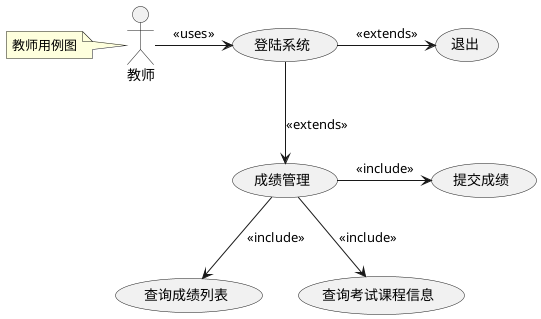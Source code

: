 @startuml
'https://plantuml.com/use-case-diagram


:教师: as stu
usecase (登陆系统) as u1
usecase (成绩管理) as u2
stu ->u1 :<<uses>>
u1 -> (退出):<<extends>>
u1 --> u2 :<<extends>>
u2 ->(提交成绩):<<include>>
u2 -->(查询成绩列表):<<include>>
u2 -->(查询考试课程信息):<<include>>
note left of stu :教师用例图
@enduml
